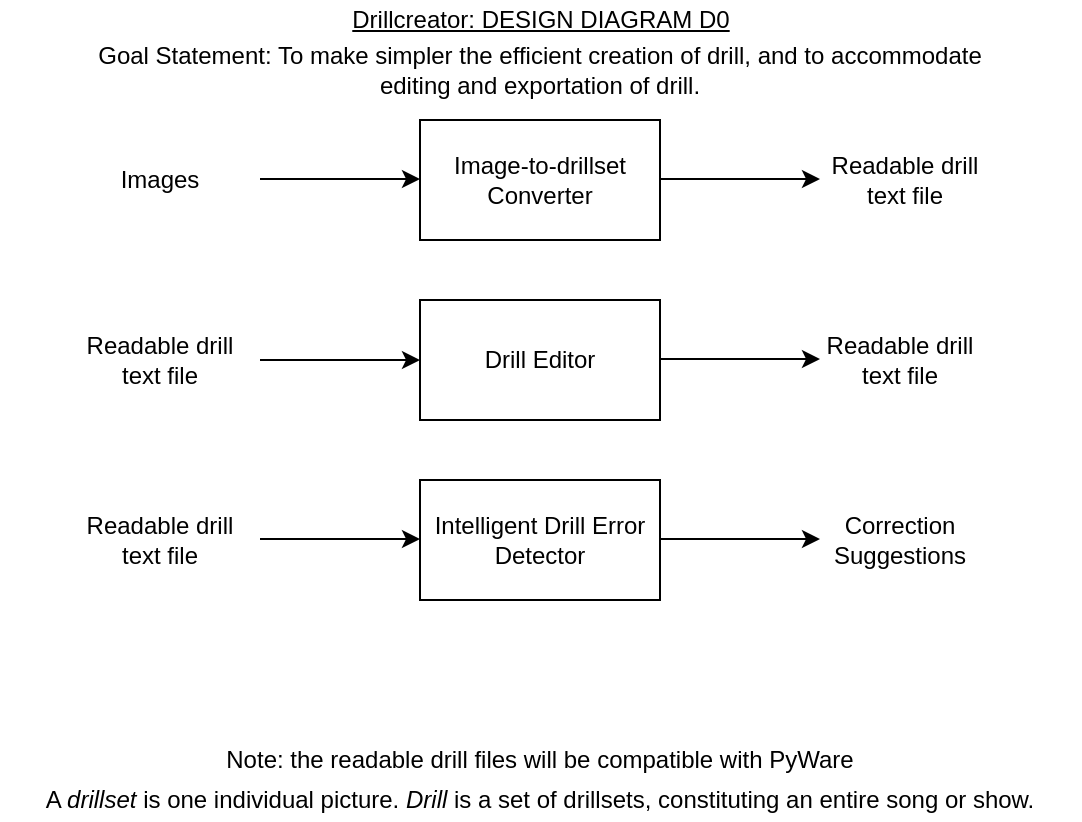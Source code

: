 <mxfile version="15.2.9" type="device" pages="3"><diagram id="ogdZoh6qhzBXP5oMuUTY" name="D0"><mxGraphModel dx="825" dy="456" grid="1" gridSize="10" guides="1" tooltips="1" connect="1" arrows="1" fold="1" page="1" pageScale="1" pageWidth="850" pageHeight="1100" math="0" shadow="0"><root><mxCell id="0"/><mxCell id="1" parent="0"/><mxCell id="We0ZCbMeh6iBg4DHWFaN-1" value="Images" style="text;html=1;strokeColor=none;fillColor=none;align=center;verticalAlign=middle;whiteSpace=wrap;rounded=0;" vertex="1" parent="1"><mxGeometry x="215" y="240" width="40" height="20" as="geometry"/></mxCell><mxCell id="We0ZCbMeh6iBg4DHWFaN-2" value="Readable drill text file" style="text;html=1;strokeColor=none;fillColor=none;align=center;verticalAlign=middle;whiteSpace=wrap;rounded=0;" vertex="1" parent="1"><mxGeometry x="195" y="330" width="80" height="20" as="geometry"/></mxCell><mxCell id="We0ZCbMeh6iBg4DHWFaN-5" value="" style="rounded=0;whiteSpace=wrap;html=1;" vertex="1" parent="1"><mxGeometry x="365" y="220" width="120" height="60" as="geometry"/></mxCell><mxCell id="We0ZCbMeh6iBg4DHWFaN-6" value="" style="rounded=0;whiteSpace=wrap;html=1;" vertex="1" parent="1"><mxGeometry x="365" y="310" width="120" height="60" as="geometry"/></mxCell><mxCell id="We0ZCbMeh6iBg4DHWFaN-7" value="" style="endArrow=classic;html=1;entryX=0;entryY=0.5;entryDx=0;entryDy=0;" edge="1" parent="1" target="We0ZCbMeh6iBg4DHWFaN-6"><mxGeometry width="50" height="50" relative="1" as="geometry"><mxPoint x="285" y="340" as="sourcePoint"/><mxPoint x="335" y="310" as="targetPoint"/></mxGeometry></mxCell><mxCell id="We0ZCbMeh6iBg4DHWFaN-8" value="" style="endArrow=classic;html=1;entryX=0;entryY=0.5;entryDx=0;entryDy=0;" edge="1" parent="1"><mxGeometry width="50" height="50" relative="1" as="geometry"><mxPoint x="485" y="339.5" as="sourcePoint"/><mxPoint x="565" y="339.5" as="targetPoint"/></mxGeometry></mxCell><mxCell id="We0ZCbMeh6iBg4DHWFaN-9" value="" style="endArrow=classic;html=1;entryX=0;entryY=0.5;entryDx=0;entryDy=0;" edge="1" parent="1"><mxGeometry width="50" height="50" relative="1" as="geometry"><mxPoint x="285" y="249.5" as="sourcePoint"/><mxPoint x="365" y="249.5" as="targetPoint"/></mxGeometry></mxCell><mxCell id="We0ZCbMeh6iBg4DHWFaN-10" value="" style="endArrow=classic;html=1;entryX=0;entryY=0.5;entryDx=0;entryDy=0;" edge="1" parent="1"><mxGeometry width="50" height="50" relative="1" as="geometry"><mxPoint x="485" y="249.5" as="sourcePoint"/><mxPoint x="565" y="249.5" as="targetPoint"/></mxGeometry></mxCell><mxCell id="We0ZCbMeh6iBg4DHWFaN-11" value="Readable drill text file" style="text;html=1;strokeColor=none;fillColor=none;align=center;verticalAlign=middle;whiteSpace=wrap;rounded=0;" vertex="1" parent="1"><mxGeometry x="565" y="240" width="85" height="20" as="geometry"/></mxCell><mxCell id="We0ZCbMeh6iBg4DHWFaN-12" value="Readable drill text file" style="text;html=1;strokeColor=none;fillColor=none;align=center;verticalAlign=middle;whiteSpace=wrap;rounded=0;" vertex="1" parent="1"><mxGeometry x="560" y="330" width="90" height="20" as="geometry"/></mxCell><mxCell id="We0ZCbMeh6iBg4DHWFaN-13" value="Drill Editor" style="text;html=1;strokeColor=none;fillColor=none;align=center;verticalAlign=middle;whiteSpace=wrap;rounded=0;" vertex="1" parent="1"><mxGeometry x="385" y="330" width="80" height="20" as="geometry"/></mxCell><mxCell id="We0ZCbMeh6iBg4DHWFaN-14" value="Image-to-drillset Converter" style="text;html=1;strokeColor=none;fillColor=none;align=center;verticalAlign=middle;whiteSpace=wrap;rounded=0;" vertex="1" parent="1"><mxGeometry x="375" y="240" width="100" height="20" as="geometry"/></mxCell><mxCell id="We0ZCbMeh6iBg4DHWFaN-15" value="&lt;div&gt;Note: the readable drill files will be compatible with PyWare&lt;/div&gt;" style="text;html=1;strokeColor=none;fillColor=none;align=center;verticalAlign=middle;whiteSpace=wrap;rounded=0;" vertex="1" parent="1"><mxGeometry x="220" y="530" width="410" height="20" as="geometry"/></mxCell><mxCell id="We0ZCbMeh6iBg4DHWFaN-16" value="Intelligent Drill Error Detector" style="rounded=0;whiteSpace=wrap;html=1;" vertex="1" parent="1"><mxGeometry x="365" y="400" width="120" height="60" as="geometry"/></mxCell><mxCell id="We0ZCbMeh6iBg4DHWFaN-17" value="" style="endArrow=classic;html=1;entryX=0;entryY=0.5;entryDx=0;entryDy=0;" edge="1" parent="1"><mxGeometry width="50" height="50" relative="1" as="geometry"><mxPoint x="285" y="429.5" as="sourcePoint"/><mxPoint x="365" y="429.5" as="targetPoint"/></mxGeometry></mxCell><mxCell id="We0ZCbMeh6iBg4DHWFaN-18" value="" style="endArrow=classic;html=1;entryX=0;entryY=0.5;entryDx=0;entryDy=0;" edge="1" parent="1"><mxGeometry width="50" height="50" relative="1" as="geometry"><mxPoint x="485" y="429.5" as="sourcePoint"/><mxPoint x="565" y="429.5" as="targetPoint"/></mxGeometry></mxCell><mxCell id="We0ZCbMeh6iBg4DHWFaN-20" value="Correction Suggestions" style="text;html=1;strokeColor=none;fillColor=none;align=center;verticalAlign=middle;whiteSpace=wrap;rounded=0;" vertex="1" parent="1"><mxGeometry x="585" y="420" width="40" height="20" as="geometry"/></mxCell><mxCell id="We0ZCbMeh6iBg4DHWFaN-21" value="Readable drill text file" style="text;html=1;strokeColor=none;fillColor=none;align=center;verticalAlign=middle;whiteSpace=wrap;rounded=0;" vertex="1" parent="1"><mxGeometry x="195" y="420" width="80" height="20" as="geometry"/></mxCell><mxCell id="We0ZCbMeh6iBg4DHWFaN-22" value="&lt;u&gt;Drillcreator: DESIGN DIAGRAM D0&lt;/u&gt;" style="text;html=1;strokeColor=none;fillColor=none;align=center;verticalAlign=middle;whiteSpace=wrap;rounded=0;" vertex="1" parent="1"><mxGeometry x="322.5" y="160" width="205" height="20" as="geometry"/></mxCell><mxCell id="qFHUynl-G4RsMc1Ghyyt-1" value="Goal Statement: To make simpler the efficient creation of drill, and to accommodate editing and exportation of drill." style="text;html=1;strokeColor=none;fillColor=none;align=center;verticalAlign=middle;whiteSpace=wrap;rounded=0;" vertex="1" parent="1"><mxGeometry x="185" y="180" width="480" height="30" as="geometry"/></mxCell><mxCell id="XWI9AnEUylHXqs8XwQ7T-1" value="A &lt;i&gt;drillset&lt;/i&gt; is one individual picture. &lt;i&gt;Drill &lt;/i&gt;is a set of drillsets, constituting an entire song or show." style="text;html=1;strokeColor=none;fillColor=none;align=center;verticalAlign=middle;whiteSpace=wrap;rounded=0;" vertex="1" parent="1"><mxGeometry x="155" y="550" width="540" height="20" as="geometry"/></mxCell></root></mxGraphModel></diagram><diagram id="NXNoeYU7xJb0fMg8sLGr" name="D1"><mxGraphModel dx="1178" dy="651" grid="1" gridSize="10" guides="1" tooltips="1" connect="1" arrows="1" fold="1" page="1" pageScale="1" pageWidth="850" pageHeight="1100" math="0" shadow="0"><root><mxCell id="z1imzvveWLicVIvFwqyc-0"/><mxCell id="z1imzvveWLicVIvFwqyc-1" parent="z1imzvveWLicVIvFwqyc-0"/><mxCell id="G-ELCsEE3680pFKAIHEX-0" value="Image" style="text;html=1;strokeColor=none;fillColor=none;align=center;verticalAlign=middle;whiteSpace=wrap;rounded=0;" vertex="1" parent="z1imzvveWLicVIvFwqyc-1"><mxGeometry x="93" y="220" width="40" height="20" as="geometry"/></mxCell><mxCell id="G-ELCsEE3680pFKAIHEX-1" value="Readable drillset" style="text;html=1;strokeColor=none;fillColor=none;align=center;verticalAlign=middle;whiteSpace=wrap;rounded=0;" vertex="1" parent="z1imzvveWLicVIvFwqyc-1"><mxGeometry x="80.5" y="360" width="80" height="20" as="geometry"/></mxCell><mxCell id="G-ELCsEE3680pFKAIHEX-2" value="" style="rounded=0;whiteSpace=wrap;html=1;" vertex="1" parent="z1imzvveWLicVIvFwqyc-1"><mxGeometry x="220.5" y="220" width="120" height="60" as="geometry"/></mxCell><mxCell id="EtjxCioVBzT3DMgrtgJr-17" style="edgeStyle=orthogonalEdgeStyle;rounded=0;orthogonalLoop=1;jettySize=auto;html=1;entryX=0;entryY=0.5;entryDx=0;entryDy=0;" edge="1" parent="z1imzvveWLicVIvFwqyc-1" source="G-ELCsEE3680pFKAIHEX-3" target="EtjxCioVBzT3DMgrtgJr-16"><mxGeometry relative="1" as="geometry"/></mxCell><mxCell id="G-ELCsEE3680pFKAIHEX-3" value="" style="rounded=0;whiteSpace=wrap;html=1;" vertex="1" parent="z1imzvveWLicVIvFwqyc-1"><mxGeometry x="251" y="340" width="120" height="60" as="geometry"/></mxCell><mxCell id="G-ELCsEE3680pFKAIHEX-4" value="" style="endArrow=classic;html=1;entryX=0;entryY=0.5;entryDx=0;entryDy=0;" edge="1" parent="z1imzvveWLicVIvFwqyc-1" target="G-ELCsEE3680pFKAIHEX-3"><mxGeometry width="50" height="50" relative="1" as="geometry"><mxPoint x="170.5" y="370" as="sourcePoint"/><mxPoint x="220.5" y="340" as="targetPoint"/></mxGeometry></mxCell><mxCell id="G-ELCsEE3680pFKAIHEX-5" value="" style="endArrow=classic;html=1;exitX=1;exitY=0.5;exitDx=0;exitDy=0;" edge="1" parent="z1imzvveWLicVIvFwqyc-1" source="EtjxCioVBzT3DMgrtgJr-16" target="G-ELCsEE3680pFKAIHEX-9"><mxGeometry width="50" height="50" relative="1" as="geometry"><mxPoint x="590.5" y="369.76" as="sourcePoint"/><mxPoint x="670.5" y="369.76" as="targetPoint"/></mxGeometry></mxCell><mxCell id="G-ELCsEE3680pFKAIHEX-6" value="" style="endArrow=classic;html=1;entryX=0;entryY=0.5;entryDx=0;entryDy=0;" edge="1" parent="z1imzvveWLicVIvFwqyc-1"><mxGeometry width="50" height="50" relative="1" as="geometry"><mxPoint x="140.5" y="269.76" as="sourcePoint"/><mxPoint x="220.5" y="269.76" as="targetPoint"/></mxGeometry></mxCell><mxCell id="G-ELCsEE3680pFKAIHEX-7" value="" style="endArrow=classic;html=1;" edge="1" parent="z1imzvveWLicVIvFwqyc-1"><mxGeometry width="50" height="50" relative="1" as="geometry"><mxPoint x="340.5" y="249.76" as="sourcePoint"/><mxPoint x="390.5" y="250" as="targetPoint"/></mxGeometry></mxCell><mxCell id="G-ELCsEE3680pFKAIHEX-8" value="Readable drillset" style="text;html=1;strokeColor=none;fillColor=none;align=center;verticalAlign=middle;whiteSpace=wrap;rounded=0;" vertex="1" parent="z1imzvveWLicVIvFwqyc-1"><mxGeometry x="690.5" y="240" width="80" height="20" as="geometry"/></mxCell><mxCell id="G-ELCsEE3680pFKAIHEX-9" value="Readable drillset" style="text;html=1;strokeColor=none;fillColor=none;align=center;verticalAlign=middle;whiteSpace=wrap;rounded=0;" vertex="1" parent="z1imzvveWLicVIvFwqyc-1"><mxGeometry x="680" y="360" width="80.5" height="20" as="geometry"/></mxCell><mxCell id="G-ELCsEE3680pFKAIHEX-10" value="Drillset Editor" style="text;html=1;strokeColor=none;fillColor=none;align=center;verticalAlign=middle;whiteSpace=wrap;rounded=0;" vertex="1" parent="z1imzvveWLicVIvFwqyc-1"><mxGeometry x="270.5" y="360" width="80" height="20" as="geometry"/></mxCell><mxCell id="G-ELCsEE3680pFKAIHEX-11" value="Image-to-drillset Converter" style="text;html=1;strokeColor=none;fillColor=none;align=center;verticalAlign=middle;whiteSpace=wrap;rounded=0;" vertex="1" parent="z1imzvveWLicVIvFwqyc-1"><mxGeometry x="230.5" y="240" width="100" height="20" as="geometry"/></mxCell><mxCell id="G-ELCsEE3680pFKAIHEX-12" value="&lt;div&gt;Note: the readable drillset files will be compatible with PyWare&lt;/div&gt;" style="text;html=1;strokeColor=none;fillColor=none;align=center;verticalAlign=middle;whiteSpace=wrap;rounded=0;" vertex="1" parent="z1imzvveWLicVIvFwqyc-1"><mxGeometry x="226" y="745" width="410" height="20" as="geometry"/></mxCell><mxCell id="G-ELCsEE3680pFKAIHEX-13" value="Intelligent Drill Error Detector" style="rounded=0;whiteSpace=wrap;html=1;" vertex="1" parent="z1imzvveWLicVIvFwqyc-1"><mxGeometry x="156" y="635" width="120" height="60" as="geometry"/></mxCell><mxCell id="G-ELCsEE3680pFKAIHEX-14" value="" style="endArrow=classic;html=1;" edge="1" parent="z1imzvveWLicVIvFwqyc-1"><mxGeometry width="50" height="50" relative="1" as="geometry"><mxPoint x="114" y="664.5" as="sourcePoint"/><mxPoint x="156" y="665" as="targetPoint"/></mxGeometry></mxCell><mxCell id="G-ELCsEE3680pFKAIHEX-15" value="" style="endArrow=classic;html=1;" edge="1" parent="z1imzvveWLicVIvFwqyc-1"><mxGeometry width="50" height="50" relative="1" as="geometry"><mxPoint x="276" y="664.76" as="sourcePoint"/><mxPoint x="316" y="665" as="targetPoint"/></mxGeometry></mxCell><mxCell id="G-ELCsEE3680pFKAIHEX-16" value="Correction Suggestions" style="text;html=1;strokeColor=none;fillColor=none;align=center;verticalAlign=middle;whiteSpace=wrap;rounded=0;" vertex="1" parent="z1imzvveWLicVIvFwqyc-1"><mxGeometry x="328.5" y="655" width="40" height="20" as="geometry"/></mxCell><mxCell id="G-ELCsEE3680pFKAIHEX-17" value="Readable drillset text file" style="text;html=1;strokeColor=none;fillColor=none;align=center;verticalAlign=middle;whiteSpace=wrap;rounded=0;" vertex="1" parent="z1imzvveWLicVIvFwqyc-1"><mxGeometry x="24" y="655" width="80" height="20" as="geometry"/></mxCell><mxCell id="G-ELCsEE3680pFKAIHEX-18" value="&lt;u&gt;Drillcreator: DESIGN DIAGRAM D1&lt;/u&gt;" style="text;html=1;strokeColor=none;fillColor=none;align=center;verticalAlign=middle;whiteSpace=wrap;rounded=0;" vertex="1" parent="z1imzvveWLicVIvFwqyc-1"><mxGeometry x="322.5" y="160" width="205" height="20" as="geometry"/></mxCell><mxCell id="G-ELCsEE3680pFKAIHEX-19" value="Goal Statement: To make simpler the efficient creation of drill, and to accommodate editing and exportation of drill." style="text;html=1;strokeColor=none;fillColor=none;align=center;verticalAlign=middle;whiteSpace=wrap;rounded=0;" vertex="1" parent="z1imzvveWLicVIvFwqyc-1"><mxGeometry x="185" y="180" width="480" height="30" as="geometry"/></mxCell><mxCell id="G-ELCsEE3680pFKAIHEX-20" value="Number of marchers (total, per instrument)" style="text;html=1;strokeColor=none;fillColor=none;align=center;verticalAlign=middle;whiteSpace=wrap;rounded=0;" vertex="1" parent="z1imzvveWLicVIvFwqyc-1"><mxGeometry y="260" width="133" height="20" as="geometry"/></mxCell><mxCell id="G-ELCsEE3680pFKAIHEX-22" value="" style="endArrow=classic;html=1;entryX=0;entryY=0.5;entryDx=0;entryDy=0;" edge="1" parent="z1imzvveWLicVIvFwqyc-1"><mxGeometry width="50" height="50" relative="1" as="geometry"><mxPoint x="140.5" y="229.76" as="sourcePoint"/><mxPoint x="220.5" y="229.76" as="targetPoint"/></mxGeometry></mxCell><mxCell id="EtjxCioVBzT3DMgrtgJr-0" value="Set of &quot;dots&quot; (points)" style="text;html=1;strokeColor=none;fillColor=none;align=center;verticalAlign=middle;whiteSpace=wrap;rounded=0;" vertex="1" parent="z1imzvveWLicVIvFwqyc-1"><mxGeometry x="390.5" y="240" width="60" height="20" as="geometry"/></mxCell><mxCell id="EtjxCioVBzT3DMgrtgJr-1" value="" style="rounded=0;whiteSpace=wrap;html=1;" vertex="1" parent="z1imzvveWLicVIvFwqyc-1"><mxGeometry x="510.5" y="220" width="120" height="60" as="geometry"/></mxCell><mxCell id="EtjxCioVBzT3DMgrtgJr-2" value="" style="endArrow=classic;html=1;entryX=0;entryY=0.5;entryDx=0;entryDy=0;" edge="1" parent="z1imzvveWLicVIvFwqyc-1"><mxGeometry width="50" height="50" relative="1" as="geometry"><mxPoint x="450.5" y="250" as="sourcePoint"/><mxPoint x="510.5" y="249.76" as="targetPoint"/></mxGeometry></mxCell><mxCell id="EtjxCioVBzT3DMgrtgJr-4" value="" style="endArrow=classic;html=1;entryX=0;entryY=0.5;entryDx=0;entryDy=0;" edge="1" parent="z1imzvveWLicVIvFwqyc-1"><mxGeometry width="50" height="50" relative="1" as="geometry"><mxPoint x="630.5" y="250" as="sourcePoint"/><mxPoint x="690.5" y="249.76" as="targetPoint"/></mxGeometry></mxCell><mxCell id="EtjxCioVBzT3DMgrtgJr-6" value="Individual dot assignment" style="text;html=1;strokeColor=none;fillColor=none;align=center;verticalAlign=middle;whiteSpace=wrap;rounded=0;" vertex="1" parent="z1imzvveWLicVIvFwqyc-1"><mxGeometry x="530" y="240" width="81" height="20" as="geometry"/></mxCell><mxCell id="ZD9G1pxw17UhT2FbMXsC-6" style="edgeStyle=orthogonalEdgeStyle;rounded=0;orthogonalLoop=1;jettySize=auto;html=1;entryX=0;entryY=0.5;entryDx=0;entryDy=0;exitX=0.5;exitY=0;exitDx=0;exitDy=0;" edge="1" parent="z1imzvveWLicVIvFwqyc-1" source="EtjxCioVBzT3DMgrtgJr-7"><mxGeometry relative="1" as="geometry"><mxPoint x="726" y="590" as="targetPoint"/><Array as="points"><mxPoint x="486" y="590"/></Array></mxGeometry></mxCell><mxCell id="EtjxCioVBzT3DMgrtgJr-7" value="Ask User if they wish to&amp;nbsp; correct" style="rhombus;whiteSpace=wrap;html=1;" vertex="1" parent="z1imzvveWLicVIvFwqyc-1"><mxGeometry x="431" y="610" width="110" height="110" as="geometry"/></mxCell><mxCell id="EtjxCioVBzT3DMgrtgJr-8" value="" style="endArrow=classic;html=1;" edge="1" parent="z1imzvveWLicVIvFwqyc-1"><mxGeometry width="50" height="50" relative="1" as="geometry"><mxPoint x="386.5" y="664.76" as="sourcePoint"/><mxPoint x="430" y="665" as="targetPoint"/></mxGeometry></mxCell><mxCell id="EtjxCioVBzT3DMgrtgJr-13" style="edgeStyle=orthogonalEdgeStyle;rounded=0;orthogonalLoop=1;jettySize=auto;html=1;" edge="1" parent="z1imzvveWLicVIvFwqyc-1" source="EtjxCioVBzT3DMgrtgJr-9"><mxGeometry relative="1" as="geometry"><mxPoint x="746" y="665" as="targetPoint"/></mxGeometry></mxCell><mxCell id="EtjxCioVBzT3DMgrtgJr-9" value="Apply Accepted corrections" style="rounded=0;whiteSpace=wrap;html=1;" vertex="1" parent="z1imzvveWLicVIvFwqyc-1"><mxGeometry x="586" y="635" width="120" height="60" as="geometry"/></mxCell><mxCell id="EtjxCioVBzT3DMgrtgJr-12" value="" style="endArrow=classic;html=1;entryX=0;entryY=0.5;entryDx=0;entryDy=0;" edge="1" parent="z1imzvveWLicVIvFwqyc-1" target="EtjxCioVBzT3DMgrtgJr-9"><mxGeometry width="50" height="50" relative="1" as="geometry"><mxPoint x="541" y="664.76" as="sourcePoint"/><mxPoint x="581" y="665" as="targetPoint"/></mxGeometry></mxCell><mxCell id="EtjxCioVBzT3DMgrtgJr-14" value="Corrected drillset text file" style="text;html=1;strokeColor=none;fillColor=none;align=center;verticalAlign=middle;whiteSpace=wrap;rounded=0;" vertex="1" parent="z1imzvveWLicVIvFwqyc-1"><mxGeometry x="746" y="655" width="80" height="20" as="geometry"/></mxCell><mxCell id="EtjxCioVBzT3DMgrtgJr-18" style="edgeStyle=orthogonalEdgeStyle;rounded=0;orthogonalLoop=1;jettySize=auto;html=1;entryX=0.5;entryY=0;entryDx=0;entryDy=0;" edge="1" parent="z1imzvveWLicVIvFwqyc-1" source="EtjxCioVBzT3DMgrtgJr-16" target="G-ELCsEE3680pFKAIHEX-3"><mxGeometry relative="1" as="geometry"><mxPoint x="440.5" y="320" as="targetPoint"/><Array as="points"><mxPoint x="516.5" y="300"/><mxPoint x="311.5" y="300"/><mxPoint x="311.5" y="320"/><mxPoint x="311.5" y="320"/></Array></mxGeometry></mxCell><mxCell id="EtjxCioVBzT3DMgrtgJr-16" value="User Inputs in the form of moving/expanding/contracting forms, etc." style="shape=parallelogram;perimeter=parallelogramPerimeter;whiteSpace=wrap;html=1;fixedSize=1;" vertex="1" parent="z1imzvveWLicVIvFwqyc-1"><mxGeometry x="429.5" y="340" width="200.5" height="60" as="geometry"/></mxCell><mxCell id="updaX0ldwh5WoMPUv9KY-0" value="A &lt;i&gt;drillset&lt;/i&gt; is one individual picture. &lt;i&gt;Drill &lt;/i&gt;is a set of drillsets, constituting an entire song or show." style="text;html=1;strokeColor=none;fillColor=none;align=center;verticalAlign=middle;whiteSpace=wrap;rounded=0;" vertex="1" parent="z1imzvveWLicVIvFwqyc-1"><mxGeometry x="155" y="765" width="540" height="20" as="geometry"/></mxCell><mxCell id="4JKMXRIzHkzQ033YJSQ8-0" value="Readable drill text file" style="text;html=1;strokeColor=none;fillColor=none;align=center;verticalAlign=middle;whiteSpace=wrap;rounded=0;" vertex="1" parent="z1imzvveWLicVIvFwqyc-1"><mxGeometry x="91" y="500" width="69.5" height="20" as="geometry"/></mxCell><mxCell id="4JKMXRIzHkzQ033YJSQ8-1" style="edgeStyle=orthogonalEdgeStyle;rounded=0;orthogonalLoop=1;jettySize=auto;html=1;entryX=0;entryY=0.5;entryDx=0;entryDy=0;" edge="1" parent="z1imzvveWLicVIvFwqyc-1" source="4JKMXRIzHkzQ033YJSQ8-2" target="4JKMXRIzHkzQ033YJSQ8-7"><mxGeometry relative="1" as="geometry"/></mxCell><mxCell id="4JKMXRIzHkzQ033YJSQ8-2" value="" style="rounded=0;whiteSpace=wrap;html=1;" vertex="1" parent="z1imzvveWLicVIvFwqyc-1"><mxGeometry x="251" y="480" width="120" height="60" as="geometry"/></mxCell><mxCell id="4JKMXRIzHkzQ033YJSQ8-3" value="" style="endArrow=classic;html=1;entryX=0;entryY=0.5;entryDx=0;entryDy=0;" edge="1" parent="z1imzvveWLicVIvFwqyc-1" target="4JKMXRIzHkzQ033YJSQ8-2"><mxGeometry width="50" height="50" relative="1" as="geometry"><mxPoint x="170.5" y="510" as="sourcePoint"/><mxPoint x="220.5" y="480" as="targetPoint"/></mxGeometry></mxCell><mxCell id="4JKMXRIzHkzQ033YJSQ8-4" value="" style="endArrow=classic;html=1;entryX=0;entryY=0.5;entryDx=0;entryDy=0;exitX=1;exitY=0.5;exitDx=0;exitDy=0;" edge="1" parent="z1imzvveWLicVIvFwqyc-1" source="4JKMXRIzHkzQ033YJSQ8-7" target="4JKMXRIzHkzQ033YJSQ8-8"><mxGeometry width="50" height="50" relative="1" as="geometry"><mxPoint x="590.5" y="509.76" as="sourcePoint"/><mxPoint x="670.5" y="509.76" as="targetPoint"/></mxGeometry></mxCell><mxCell id="4JKMXRIzHkzQ033YJSQ8-5" value="Drill Editor" style="text;html=1;strokeColor=none;fillColor=none;align=center;verticalAlign=middle;whiteSpace=wrap;rounded=0;" vertex="1" parent="z1imzvveWLicVIvFwqyc-1"><mxGeometry x="270.5" y="500" width="80" height="20" as="geometry"/></mxCell><mxCell id="4JKMXRIzHkzQ033YJSQ8-6" style="edgeStyle=orthogonalEdgeStyle;rounded=0;orthogonalLoop=1;jettySize=auto;html=1;entryX=0.5;entryY=0;entryDx=0;entryDy=0;exitX=0.5;exitY=0;exitDx=0;exitDy=0;" edge="1" parent="z1imzvveWLicVIvFwqyc-1" source="4JKMXRIzHkzQ033YJSQ8-7" target="4JKMXRIzHkzQ033YJSQ8-2"><mxGeometry relative="1" as="geometry"><mxPoint x="440.5" y="460" as="targetPoint"/><Array as="points"><mxPoint x="560" y="440"/><mxPoint x="312" y="440"/><mxPoint x="312" y="460"/><mxPoint x="311" y="460"/></Array></mxGeometry></mxCell><mxCell id="4JKMXRIzHkzQ033YJSQ8-7" value="Ask for user inputs in the form of routing, setting half/single/double time steps or flank/float/FTL" style="shape=parallelogram;perimeter=parallelogramPerimeter;whiteSpace=wrap;html=1;fixedSize=1;" vertex="1" parent="z1imzvveWLicVIvFwqyc-1"><mxGeometry x="429.5" y="480" width="260.5" height="60" as="geometry"/></mxCell><mxCell id="4JKMXRIzHkzQ033YJSQ8-8" value="Readable drill text file" style="text;html=1;strokeColor=none;fillColor=none;align=center;verticalAlign=middle;whiteSpace=wrap;rounded=0;" vertex="1" parent="z1imzvveWLicVIvFwqyc-1"><mxGeometry x="741" y="500" width="70" height="20" as="geometry"/></mxCell><mxCell id="ZD9G1pxw17UhT2FbMXsC-0" value="GUI" style="text;html=1;strokeColor=none;fillColor=none;align=center;verticalAlign=middle;whiteSpace=wrap;rounded=0;" vertex="1" parent="z1imzvveWLicVIvFwqyc-1"><mxGeometry x="385" y="490" width="40" height="20" as="geometry"/></mxCell><mxCell id="ZD9G1pxw17UhT2FbMXsC-3" value="GUI" style="text;html=1;strokeColor=none;fillColor=none;align=center;verticalAlign=middle;whiteSpace=wrap;rounded=0;" vertex="1" parent="z1imzvveWLicVIvFwqyc-1"><mxGeometry x="385" y="350" width="40" height="20" as="geometry"/></mxCell><mxCell id="ZD9G1pxw17UhT2FbMXsC-4" value="True" style="text;html=1;strokeColor=none;fillColor=none;align=center;verticalAlign=middle;whiteSpace=wrap;rounded=0;" vertex="1" parent="z1imzvveWLicVIvFwqyc-1"><mxGeometry x="539.75" y="640" width="40" height="20" as="geometry"/></mxCell><mxCell id="ZD9G1pxw17UhT2FbMXsC-5" value="Same text file as the original input" style="text;html=1;strokeColor=none;fillColor=none;align=center;verticalAlign=middle;whiteSpace=wrap;rounded=0;" vertex="1" parent="z1imzvveWLicVIvFwqyc-1"><mxGeometry x="726" y="580" width="100" height="20" as="geometry"/></mxCell><mxCell id="ZD9G1pxw17UhT2FbMXsC-8" value="False" style="text;html=1;strokeColor=none;fillColor=none;align=center;verticalAlign=middle;whiteSpace=wrap;rounded=0;" vertex="1" parent="z1imzvveWLicVIvFwqyc-1"><mxGeometry x="490" y="570" width="40" height="20" as="geometry"/></mxCell><mxCell id="ZD9G1pxw17UhT2FbMXsC-9" value="Save" style="text;html=1;strokeColor=none;fillColor=none;align=center;verticalAlign=middle;whiteSpace=wrap;rounded=0;" vertex="1" parent="z1imzvveWLicVIvFwqyc-1"><mxGeometry x="690" y="490" width="40" height="20" as="geometry"/></mxCell><mxCell id="ZD9G1pxw17UhT2FbMXsC-10" value="Save" style="text;html=1;strokeColor=none;fillColor=none;align=center;verticalAlign=middle;whiteSpace=wrap;rounded=0;" vertex="1" parent="z1imzvveWLicVIvFwqyc-1"><mxGeometry x="631" y="350" width="40" height="20" as="geometry"/></mxCell><mxCell id="ZD9G1pxw17UhT2FbMXsC-11" value="Save" style="text;html=1;strokeColor=none;fillColor=none;align=center;verticalAlign=middle;whiteSpace=wrap;rounded=0;" vertex="1" parent="z1imzvveWLicVIvFwqyc-1"><mxGeometry x="640" y="230" width="40" height="20" as="geometry"/></mxCell></root></mxGraphModel></diagram><diagram id="2dL68pxpZbvTfr0u87rH" name="D2"><mxGraphModel dx="1473" dy="814" grid="1" gridSize="10" guides="1" tooltips="1" connect="1" arrows="1" fold="1" page="1" pageScale="1" pageWidth="850" pageHeight="1100" math="0" shadow="0"><root><mxCell id="DJx_A2AMhR6z_sTytpQJ-0"/><mxCell id="DJx_A2AMhR6z_sTytpQJ-1" parent="DJx_A2AMhR6z_sTytpQJ-0"/><mxCell id="ci5bIJ0mbEsgkQw4XBi3-0" value="Image (.png, .jpeg, etc.)" style="text;html=1;strokeColor=none;fillColor=none;align=center;verticalAlign=middle;whiteSpace=wrap;rounded=0;" vertex="1" parent="DJx_A2AMhR6z_sTytpQJ-1"><mxGeometry x="30" y="70" width="133" height="20" as="geometry"/></mxCell><mxCell id="ci5bIJ0mbEsgkQw4XBi3-1" value="Readable drillset" style="text;html=1;strokeColor=none;fillColor=none;align=center;verticalAlign=middle;whiteSpace=wrap;rounded=0;" vertex="1" parent="DJx_A2AMhR6z_sTytpQJ-1"><mxGeometry x="65" y="279.97" width="80" height="20" as="geometry"/></mxCell><mxCell id="ci5bIJ0mbEsgkQw4XBi3-2" value="" style="rounded=0;whiteSpace=wrap;html=1;" vertex="1" parent="DJx_A2AMhR6z_sTytpQJ-1"><mxGeometry x="200" y="70" width="120" height="60" as="geometry"/></mxCell><mxCell id="ci5bIJ0mbEsgkQw4XBi3-3" style="edgeStyle=orthogonalEdgeStyle;rounded=0;orthogonalLoop=1;jettySize=auto;html=1;entryX=0;entryY=0.5;entryDx=0;entryDy=0;" edge="1" parent="DJx_A2AMhR6z_sTytpQJ-1" source="ci5bIJ0mbEsgkQw4XBi3-4"><mxGeometry relative="1" as="geometry"><mxPoint x="424" y="289.97" as="targetPoint"/></mxGeometry></mxCell><mxCell id="L7DsHAwiplf7vHEDgsR5-11" style="edgeStyle=orthogonalEdgeStyle;rounded=0;orthogonalLoop=1;jettySize=auto;html=1;entryX=0;entryY=0.5;entryDx=0;entryDy=0;" edge="1" parent="DJx_A2AMhR6z_sTytpQJ-1" source="ci5bIJ0mbEsgkQw4XBi3-4" target="ci5bIJ0mbEsgkQw4XBi3-10"><mxGeometry relative="1" as="geometry"><mxPoint x="784.5" y="359.97" as="targetPoint"/><Array as="points"><mxPoint x="295" y="380"/></Array></mxGeometry></mxCell><mxCell id="ci5bIJ0mbEsgkQw4XBi3-4" value="" style="rounded=0;whiteSpace=wrap;html=1;" vertex="1" parent="DJx_A2AMhR6z_sTytpQJ-1"><mxGeometry x="235.5" y="259.97" width="120" height="60" as="geometry"/></mxCell><mxCell id="ci5bIJ0mbEsgkQw4XBi3-5" value="" style="endArrow=classic;html=1;entryX=0;entryY=0.5;entryDx=0;entryDy=0;" edge="1" parent="DJx_A2AMhR6z_sTytpQJ-1" target="ci5bIJ0mbEsgkQw4XBi3-4"><mxGeometry width="50" height="50" relative="1" as="geometry"><mxPoint x="155" y="289.97" as="sourcePoint"/><mxPoint x="205" y="259.97" as="targetPoint"/></mxGeometry></mxCell><mxCell id="ci5bIJ0mbEsgkQw4XBi3-7" value="" style="endArrow=classic;html=1;exitX=1;exitY=0.5;exitDx=0;exitDy=0;entryX=0.01;entryY=0.847;entryDx=0;entryDy=0;entryPerimeter=0;" edge="1" parent="DJx_A2AMhR6z_sTytpQJ-1" target="nTPZ5_CPfE2JasDq7zLA-1"><mxGeometry width="50" height="50" relative="1" as="geometry"><mxPoint x="143" y="150" as="sourcePoint"/><mxPoint x="350" y="150" as="targetPoint"/></mxGeometry></mxCell><mxCell id="ci5bIJ0mbEsgkQw4XBi3-8" value="" style="endArrow=classic;html=1;" edge="1" parent="DJx_A2AMhR6z_sTytpQJ-1"><mxGeometry width="50" height="50" relative="1" as="geometry"><mxPoint x="320" y="99.76" as="sourcePoint"/><mxPoint x="388" y="100" as="targetPoint"/></mxGeometry></mxCell><mxCell id="ci5bIJ0mbEsgkQw4XBi3-9" value="Readable drillset" style="text;html=1;strokeColor=none;fillColor=none;align=center;verticalAlign=middle;whiteSpace=wrap;rounded=0;" vertex="1" parent="DJx_A2AMhR6z_sTytpQJ-1"><mxGeometry x="760" y="90" width="60" height="20" as="geometry"/></mxCell><mxCell id="ci5bIJ0mbEsgkQw4XBi3-10" value="Readable drillset" style="text;html=1;strokeColor=none;fillColor=none;align=center;verticalAlign=middle;whiteSpace=wrap;rounded=0;" vertex="1" parent="DJx_A2AMhR6z_sTytpQJ-1"><mxGeometry x="749.75" y="369.97" width="60.25" height="20" as="geometry"/></mxCell><mxCell id="ci5bIJ0mbEsgkQw4XBi3-11" value="Drillset Editor" style="text;html=1;strokeColor=none;fillColor=none;align=center;verticalAlign=middle;whiteSpace=wrap;rounded=0;" vertex="1" parent="DJx_A2AMhR6z_sTytpQJ-1"><mxGeometry x="255" y="279.97" width="80" height="20" as="geometry"/></mxCell><mxCell id="ci5bIJ0mbEsgkQw4XBi3-12" value="Line Detection" style="text;html=1;strokeColor=none;fillColor=none;align=center;verticalAlign=middle;whiteSpace=wrap;rounded=0;" vertex="1" parent="DJx_A2AMhR6z_sTytpQJ-1"><mxGeometry x="210" y="90" width="100" height="20" as="geometry"/></mxCell><mxCell id="ci5bIJ0mbEsgkQw4XBi3-13" value="&lt;div&gt;Note: the readable drillset files will be compatible with PyWare&lt;/div&gt;" style="text;html=1;strokeColor=none;fillColor=none;align=center;verticalAlign=middle;whiteSpace=wrap;rounded=0;" vertex="1" parent="DJx_A2AMhR6z_sTytpQJ-1"><mxGeometry x="237.5" y="835" width="410" height="20" as="geometry"/></mxCell><mxCell id="MQMFtowBRJgKB1PvyCtS-5" style="edgeStyle=orthogonalEdgeStyle;rounded=0;orthogonalLoop=1;jettySize=auto;html=1;entryX=0;entryY=0.5;entryDx=0;entryDy=0;" edge="1" parent="DJx_A2AMhR6z_sTytpQJ-1" source="ci5bIJ0mbEsgkQw4XBi3-14" target="MQMFtowBRJgKB1PvyCtS-3"><mxGeometry relative="1" as="geometry"><Array as="points"><mxPoint x="161.5" y="695"/></Array></mxGeometry></mxCell><mxCell id="ci5bIJ0mbEsgkQw4XBi3-14" value="Simulate Show" style="rounded=0;whiteSpace=wrap;html=1;" vertex="1" parent="DJx_A2AMhR6z_sTytpQJ-1"><mxGeometry x="121.5" y="725" width="90" height="60" as="geometry"/></mxCell><mxCell id="ci5bIJ0mbEsgkQw4XBi3-15" value="" style="endArrow=classic;html=1;" edge="1" parent="DJx_A2AMhR6z_sTytpQJ-1"><mxGeometry width="50" height="50" relative="1" as="geometry"><mxPoint x="92" y="754.75" as="sourcePoint"/><mxPoint x="121.5" y="755" as="targetPoint"/></mxGeometry></mxCell><mxCell id="ci5bIJ0mbEsgkQw4XBi3-17" value="Correction Suggestions" style="text;html=1;strokeColor=none;fillColor=none;align=center;verticalAlign=middle;whiteSpace=wrap;rounded=0;" vertex="1" parent="DJx_A2AMhR6z_sTytpQJ-1"><mxGeometry x="331.5" y="745" width="70" height="20" as="geometry"/></mxCell><mxCell id="ci5bIJ0mbEsgkQw4XBi3-18" value="Readable drillset text file" style="text;html=1;strokeColor=none;fillColor=none;align=center;verticalAlign=middle;whiteSpace=wrap;rounded=0;" vertex="1" parent="DJx_A2AMhR6z_sTytpQJ-1"><mxGeometry x="12" y="745" width="80" height="20" as="geometry"/></mxCell><mxCell id="ci5bIJ0mbEsgkQw4XBi3-19" value="&lt;u&gt;Drillcreator: DESIGN DIAGRAM D2&lt;/u&gt;" style="text;html=1;strokeColor=none;fillColor=none;align=center;verticalAlign=middle;whiteSpace=wrap;rounded=0;" vertex="1" parent="DJx_A2AMhR6z_sTytpQJ-1"><mxGeometry x="352.5" y="10" width="205" height="20" as="geometry"/></mxCell><mxCell id="ci5bIJ0mbEsgkQw4XBi3-20" value="Goal Statement: To make simpler the efficient creation of drill, and to accommodate editing and exportation of drill." style="text;html=1;strokeColor=none;fillColor=none;align=center;verticalAlign=middle;whiteSpace=wrap;rounded=0;" vertex="1" parent="DJx_A2AMhR6z_sTytpQJ-1"><mxGeometry x="215" y="30" width="480" height="30" as="geometry"/></mxCell><mxCell id="ci5bIJ0mbEsgkQw4XBi3-21" value="Number of marchers (total, per instrument)" style="text;html=1;strokeColor=none;fillColor=none;align=center;verticalAlign=middle;whiteSpace=wrap;rounded=0;" vertex="1" parent="DJx_A2AMhR6z_sTytpQJ-1"><mxGeometry x="10" y="140" width="133" height="20" as="geometry"/></mxCell><mxCell id="ci5bIJ0mbEsgkQw4XBi3-22" value="" style="endArrow=classic;html=1;exitX=1;exitY=0.5;exitDx=0;exitDy=0;" edge="1" parent="DJx_A2AMhR6z_sTytpQJ-1" source="ci5bIJ0mbEsgkQw4XBi3-0"><mxGeometry width="50" height="50" relative="1" as="geometry"><mxPoint x="170.5" y="79.76" as="sourcePoint"/><mxPoint x="200" y="80" as="targetPoint"/></mxGeometry></mxCell><mxCell id="ci5bIJ0mbEsgkQw4XBi3-23" value="Set of points" style="text;html=1;strokeColor=none;fillColor=none;align=center;verticalAlign=middle;whiteSpace=wrap;rounded=0;" vertex="1" parent="DJx_A2AMhR6z_sTytpQJ-1"><mxGeometry x="539.75" y="100" width="40" height="20" as="geometry"/></mxCell><mxCell id="ci5bIJ0mbEsgkQw4XBi3-24" value="" style="rounded=0;whiteSpace=wrap;html=1;" vertex="1" parent="DJx_A2AMhR6z_sTytpQJ-1"><mxGeometry x="601" y="70" width="120" height="60" as="geometry"/></mxCell><mxCell id="ci5bIJ0mbEsgkQw4XBi3-25" value="" style="endArrow=classic;html=1;entryX=0;entryY=0.5;entryDx=0;entryDy=0;exitX=1;exitY=0.5;exitDx=0;exitDy=0;" edge="1" parent="DJx_A2AMhR6z_sTytpQJ-1" source="ci5bIJ0mbEsgkQw4XBi3-23"><mxGeometry width="50" height="50" relative="1" as="geometry"><mxPoint x="570" y="100" as="sourcePoint"/><mxPoint x="601" y="99.76" as="targetPoint"/></mxGeometry></mxCell><mxCell id="ci5bIJ0mbEsgkQw4XBi3-26" value="" style="endArrow=classic;html=1;" edge="1" parent="DJx_A2AMhR6z_sTytpQJ-1"><mxGeometry width="50" height="50" relative="1" as="geometry"><mxPoint x="721" y="100" as="sourcePoint"/><mxPoint x="760" y="101" as="targetPoint"/></mxGeometry></mxCell><mxCell id="ci5bIJ0mbEsgkQw4XBi3-27" value="Individual dot assignment" style="text;html=1;strokeColor=none;fillColor=none;align=center;verticalAlign=middle;whiteSpace=wrap;rounded=0;" vertex="1" parent="DJx_A2AMhR6z_sTytpQJ-1"><mxGeometry x="620.5" y="90" width="81" height="20" as="geometry"/></mxCell><mxCell id="MQMFtowBRJgKB1PvyCtS-7" style="edgeStyle=orthogonalEdgeStyle;rounded=0;orthogonalLoop=1;jettySize=auto;html=1;entryX=0.5;entryY=0;entryDx=0;entryDy=0;" edge="1" parent="DJx_A2AMhR6z_sTytpQJ-1" source="ci5bIJ0mbEsgkQw4XBi3-29" target="MQMFtowBRJgKB1PvyCtS-0"><mxGeometry relative="1" as="geometry"><Array as="points"><mxPoint x="497.5" y="680"/><mxPoint x="787.5" y="680"/></Array></mxGeometry></mxCell><mxCell id="ci5bIJ0mbEsgkQw4XBi3-29" value="Ask User if they wish to&amp;nbsp; correct" style="rhombus;whiteSpace=wrap;html=1;" vertex="1" parent="DJx_A2AMhR6z_sTytpQJ-1"><mxGeometry x="442.5" y="700" width="110" height="110" as="geometry"/></mxCell><mxCell id="ci5bIJ0mbEsgkQw4XBi3-30" value="" style="endArrow=classic;html=1;" edge="1" parent="DJx_A2AMhR6z_sTytpQJ-1"><mxGeometry width="50" height="50" relative="1" as="geometry"><mxPoint x="398" y="754.76" as="sourcePoint"/><mxPoint x="441.5" y="755" as="targetPoint"/></mxGeometry></mxCell><mxCell id="MQMFtowBRJgKB1PvyCtS-1" style="edgeStyle=orthogonalEdgeStyle;rounded=0;orthogonalLoop=1;jettySize=auto;html=1;entryX=0;entryY=0.5;entryDx=0;entryDy=0;" edge="1" parent="DJx_A2AMhR6z_sTytpQJ-1" source="ci5bIJ0mbEsgkQw4XBi3-32" target="MQMFtowBRJgKB1PvyCtS-0"><mxGeometry relative="1" as="geometry"/></mxCell><mxCell id="ci5bIJ0mbEsgkQw4XBi3-32" value="Apply Accepted corrections" style="rounded=0;whiteSpace=wrap;html=1;" vertex="1" parent="DJx_A2AMhR6z_sTytpQJ-1"><mxGeometry x="597.5" y="725" width="104" height="60" as="geometry"/></mxCell><mxCell id="ci5bIJ0mbEsgkQw4XBi3-33" value="" style="endArrow=classic;html=1;entryX=0;entryY=0.5;entryDx=0;entryDy=0;" edge="1" parent="DJx_A2AMhR6z_sTytpQJ-1" target="ci5bIJ0mbEsgkQw4XBi3-32"><mxGeometry width="50" height="50" relative="1" as="geometry"><mxPoint x="552.5" y="754.76" as="sourcePoint"/><mxPoint x="592.5" y="755" as="targetPoint"/></mxGeometry></mxCell><mxCell id="ci5bIJ0mbEsgkQw4XBi3-37" value="A &lt;i&gt;drillset&lt;/i&gt; is one individual picture. &lt;i&gt;Drill &lt;/i&gt;is a set of drillsets, constituting an entire song or show." style="text;html=1;strokeColor=none;fillColor=none;align=center;verticalAlign=middle;whiteSpace=wrap;rounded=0;" vertex="1" parent="DJx_A2AMhR6z_sTytpQJ-1"><mxGeometry x="166.5" y="855" width="540" height="20" as="geometry"/></mxCell><mxCell id="ci5bIJ0mbEsgkQw4XBi3-48" value="GUI" style="text;html=1;strokeColor=none;fillColor=none;align=center;verticalAlign=middle;whiteSpace=wrap;rounded=0;" vertex="1" parent="DJx_A2AMhR6z_sTytpQJ-1"><mxGeometry x="369.5" y="269.97" width="40" height="20" as="geometry"/></mxCell><mxCell id="ci5bIJ0mbEsgkQw4XBi3-49" value="True" style="text;html=1;strokeColor=none;fillColor=none;align=center;verticalAlign=middle;whiteSpace=wrap;rounded=0;" vertex="1" parent="DJx_A2AMhR6z_sTytpQJ-1"><mxGeometry x="551.25" y="730" width="40" height="20" as="geometry"/></mxCell><mxCell id="ci5bIJ0mbEsgkQw4XBi3-51" value="False" style="text;html=1;strokeColor=none;fillColor=none;align=center;verticalAlign=middle;whiteSpace=wrap;rounded=0;" vertex="1" parent="DJx_A2AMhR6z_sTytpQJ-1"><mxGeometry x="551.25" y="660" width="40" height="20" as="geometry"/></mxCell><mxCell id="ci5bIJ0mbEsgkQw4XBi3-53" value="Save" style="text;html=1;strokeColor=none;fillColor=none;align=center;verticalAlign=middle;whiteSpace=wrap;rounded=0;" vertex="1" parent="DJx_A2AMhR6z_sTytpQJ-1"><mxGeometry x="364.5" y="359.97" width="40" height="20" as="geometry"/></mxCell><mxCell id="ci5bIJ0mbEsgkQw4XBi3-54" value="Save" style="text;html=1;strokeColor=none;fillColor=none;align=center;verticalAlign=middle;whiteSpace=wrap;rounded=0;" vertex="1" parent="DJx_A2AMhR6z_sTytpQJ-1"><mxGeometry x="720" y="80" width="40" height="20" as="geometry"/></mxCell><mxCell id="nTPZ5_CPfE2JasDq7zLA-1" value="Convert lines to correct number of points, considering correct marching band spacing etc." style="rounded=0;whiteSpace=wrap;html=1;" vertex="1" parent="DJx_A2AMhR6z_sTytpQJ-1"><mxGeometry x="390" y="80" width="120" height="80" as="geometry"/></mxCell><mxCell id="nTPZ5_CPfE2JasDq7zLA-4" value="Set of lines" style="text;html=1;strokeColor=none;fillColor=none;align=center;verticalAlign=middle;whiteSpace=wrap;rounded=0;" vertex="1" parent="DJx_A2AMhR6z_sTytpQJ-1"><mxGeometry x="320" y="80" width="75" height="20" as="geometry"/></mxCell><mxCell id="nTPZ5_CPfE2JasDq7zLA-11" value="" style="endArrow=classic;html=1;exitX=1;exitY=0.5;exitDx=0;exitDy=0;entryX=0;entryY=0.5;entryDx=0;entryDy=0;" edge="1" parent="DJx_A2AMhR6z_sTytpQJ-1" source="nTPZ5_CPfE2JasDq7zLA-1" target="ci5bIJ0mbEsgkQw4XBi3-23"><mxGeometry width="50" height="50" relative="1" as="geometry"><mxPoint x="530" y="190" as="sourcePoint"/><mxPoint x="580" y="140" as="targetPoint"/></mxGeometry></mxCell><mxCell id="MQMFtowBRJgKB1PvyCtS-0" value="Drill Editor" style="rounded=0;whiteSpace=wrap;html=1;" vertex="1" parent="DJx_A2AMhR6z_sTytpQJ-1"><mxGeometry x="737.5" y="725" width="100" height="60" as="geometry"/></mxCell><mxCell id="MQMFtowBRJgKB1PvyCtS-6" style="edgeStyle=orthogonalEdgeStyle;rounded=0;orthogonalLoop=1;jettySize=auto;html=1;entryX=0;entryY=0.5;entryDx=0;entryDy=0;" edge="1" parent="DJx_A2AMhR6z_sTytpQJ-1" source="MQMFtowBRJgKB1PvyCtS-3" target="ci5bIJ0mbEsgkQw4XBi3-17"><mxGeometry relative="1" as="geometry"/></mxCell><mxCell id="MQMFtowBRJgKB1PvyCtS-3" value="Generate list of collisions, improper step sizes, etc." style="rounded=0;whiteSpace=wrap;html=1;" vertex="1" parent="DJx_A2AMhR6z_sTytpQJ-1"><mxGeometry x="226.5" y="665" width="120" height="60" as="geometry"/></mxCell><mxCell id="L7DsHAwiplf7vHEDgsR5-2" style="edgeStyle=orthogonalEdgeStyle;rounded=0;orthogonalLoop=1;jettySize=auto;html=1;entryX=0;entryY=0.5;entryDx=0;entryDy=0;" edge="1" parent="DJx_A2AMhR6z_sTytpQJ-1" source="L7DsHAwiplf7vHEDgsR5-0" target="L7DsHAwiplf7vHEDgsR5-1"><mxGeometry relative="1" as="geometry"><Array as="points"><mxPoint x="551.5" y="289.97"/><mxPoint x="551.5" y="339.97"/></Array></mxGeometry></mxCell><mxCell id="L7DsHAwiplf7vHEDgsR5-5" style="edgeStyle=orthogonalEdgeStyle;rounded=0;orthogonalLoop=1;jettySize=auto;html=1;entryX=0;entryY=0.5;entryDx=0;entryDy=0;" edge="1" parent="DJx_A2AMhR6z_sTytpQJ-1" source="L7DsHAwiplf7vHEDgsR5-0" target="L7DsHAwiplf7vHEDgsR5-4"><mxGeometry relative="1" as="geometry"><Array as="points"><mxPoint x="551.5" y="289.97"/><mxPoint x="551.5" y="239.97"/></Array></mxGeometry></mxCell><mxCell id="L7DsHAwiplf7vHEDgsR5-0" value="Form Selection" style="shape=parallelogram;perimeter=parallelogramPerimeter;whiteSpace=wrap;html=1;fixedSize=1;" vertex="1" parent="DJx_A2AMhR6z_sTytpQJ-1"><mxGeometry x="415.5" y="259.97" width="120" height="60" as="geometry"/></mxCell><mxCell id="L7DsHAwiplf7vHEDgsR5-12" style="edgeStyle=orthogonalEdgeStyle;rounded=0;orthogonalLoop=1;jettySize=auto;html=1;entryX=0.5;entryY=0;entryDx=0;entryDy=0;" edge="1" parent="DJx_A2AMhR6z_sTytpQJ-1" source="L7DsHAwiplf7vHEDgsR5-1" target="ci5bIJ0mbEsgkQw4XBi3-4"><mxGeometry relative="1" as="geometry"><Array as="points"><mxPoint x="704.5" y="339.97"/><mxPoint x="704.5" y="179.97"/><mxPoint x="295.5" y="179.97"/></Array></mxGeometry></mxCell><mxCell id="L7DsHAwiplf7vHEDgsR5-1" value="Form Resizing" style="shape=parallelogram;perimeter=parallelogramPerimeter;whiteSpace=wrap;html=1;fixedSize=1;" vertex="1" parent="DJx_A2AMhR6z_sTytpQJ-1"><mxGeometry x="561.5" y="309.97" width="120" height="60" as="geometry"/></mxCell><mxCell id="L7DsHAwiplf7vHEDgsR5-4" value="Form Movement" style="shape=parallelogram;perimeter=parallelogramPerimeter;whiteSpace=wrap;html=1;fixedSize=1;" vertex="1" parent="DJx_A2AMhR6z_sTytpQJ-1"><mxGeometry x="571.25" y="209.97" width="120" height="60" as="geometry"/></mxCell><mxCell id="L7DsHAwiplf7vHEDgsR5-13" value="" style="endArrow=none;html=1;exitX=1;exitY=0.5;exitDx=0;exitDy=0;" edge="1" parent="DJx_A2AMhR6z_sTytpQJ-1" source="L7DsHAwiplf7vHEDgsR5-4"><mxGeometry width="50" height="50" relative="1" as="geometry"><mxPoint x="734.5" y="239.97" as="sourcePoint"/><mxPoint x="704.5" y="239.97" as="targetPoint"/></mxGeometry></mxCell><mxCell id="L7DsHAwiplf7vHEDgsR5-15" value="Readable drillset" style="text;html=1;strokeColor=none;fillColor=none;align=center;verticalAlign=middle;whiteSpace=wrap;rounded=0;" vertex="1" parent="DJx_A2AMhR6z_sTytpQJ-1"><mxGeometry x="53" y="509.97" width="80" height="20" as="geometry"/></mxCell><mxCell id="L7DsHAwiplf7vHEDgsR5-17" style="edgeStyle=orthogonalEdgeStyle;rounded=0;orthogonalLoop=1;jettySize=auto;html=1;entryX=0;entryY=0.5;entryDx=0;entryDy=0;" edge="1" parent="DJx_A2AMhR6z_sTytpQJ-1" source="L7DsHAwiplf7vHEDgsR5-18" target="L7DsHAwiplf7vHEDgsR5-20"><mxGeometry relative="1" as="geometry"><mxPoint x="772.5" y="589.97" as="targetPoint"/><Array as="points"><mxPoint x="283" y="610"/></Array></mxGeometry></mxCell><mxCell id="hXTN5Gt0MRrojyBtLIvo-0" style="edgeStyle=orthogonalEdgeStyle;rounded=0;orthogonalLoop=1;jettySize=auto;html=1;" edge="1" parent="DJx_A2AMhR6z_sTytpQJ-1" source="L7DsHAwiplf7vHEDgsR5-18" target="L7DsHAwiplf7vHEDgsR5-26"><mxGeometry relative="1" as="geometry"><Array as="points"><mxPoint x="380" y="520"/><mxPoint x="380" y="560"/></Array></mxGeometry></mxCell><mxCell id="hXTN5Gt0MRrojyBtLIvo-1" style="edgeStyle=orthogonalEdgeStyle;rounded=0;orthogonalLoop=1;jettySize=auto;html=1;" edge="1" parent="DJx_A2AMhR6z_sTytpQJ-1" source="L7DsHAwiplf7vHEDgsR5-18" target="L7DsHAwiplf7vHEDgsR5-29"><mxGeometry relative="1" as="geometry"><Array as="points"><mxPoint x="380" y="520"/><mxPoint x="380" y="480"/></Array></mxGeometry></mxCell><mxCell id="hXTN5Gt0MRrojyBtLIvo-3" style="edgeStyle=orthogonalEdgeStyle;rounded=0;orthogonalLoop=1;jettySize=auto;html=1;entryX=0;entryY=0.5;entryDx=0;entryDy=0;" edge="1" parent="DJx_A2AMhR6z_sTytpQJ-1" source="L7DsHAwiplf7vHEDgsR5-18" target="hXTN5Gt0MRrojyBtLIvo-2"><mxGeometry relative="1" as="geometry"/></mxCell><mxCell id="L7DsHAwiplf7vHEDgsR5-18" value="" style="rounded=0;whiteSpace=wrap;html=1;" vertex="1" parent="DJx_A2AMhR6z_sTytpQJ-1"><mxGeometry x="223.5" y="489.97" width="120" height="60" as="geometry"/></mxCell><mxCell id="L7DsHAwiplf7vHEDgsR5-19" value="" style="endArrow=classic;html=1;entryX=0;entryY=0.5;entryDx=0;entryDy=0;" edge="1" parent="DJx_A2AMhR6z_sTytpQJ-1" target="L7DsHAwiplf7vHEDgsR5-18"><mxGeometry width="50" height="50" relative="1" as="geometry"><mxPoint x="143" y="519.97" as="sourcePoint"/><mxPoint x="193" y="489.97" as="targetPoint"/></mxGeometry></mxCell><mxCell id="L7DsHAwiplf7vHEDgsR5-20" value="Readable drillset" style="text;html=1;strokeColor=none;fillColor=none;align=center;verticalAlign=middle;whiteSpace=wrap;rounded=0;" vertex="1" parent="DJx_A2AMhR6z_sTytpQJ-1"><mxGeometry x="737.75" y="599.97" width="60.25" height="20" as="geometry"/></mxCell><mxCell id="L7DsHAwiplf7vHEDgsR5-21" value="Drill Editor" style="text;html=1;strokeColor=none;fillColor=none;align=center;verticalAlign=middle;whiteSpace=wrap;rounded=0;" vertex="1" parent="DJx_A2AMhR6z_sTytpQJ-1"><mxGeometry x="243" y="509.97" width="80" height="20" as="geometry"/></mxCell><mxCell id="L7DsHAwiplf7vHEDgsR5-22" value="GUI" style="text;html=1;strokeColor=none;fillColor=none;align=center;verticalAlign=middle;whiteSpace=wrap;rounded=0;" vertex="1" parent="DJx_A2AMhR6z_sTytpQJ-1"><mxGeometry x="337.5" y="499.97" width="40" height="20" as="geometry"/></mxCell><mxCell id="L7DsHAwiplf7vHEDgsR5-23" value="Save" style="text;html=1;strokeColor=none;fillColor=none;align=center;verticalAlign=middle;whiteSpace=wrap;rounded=0;" vertex="1" parent="DJx_A2AMhR6z_sTytpQJ-1"><mxGeometry x="352.5" y="589.97" width="40" height="20" as="geometry"/></mxCell><mxCell id="hXTN5Gt0MRrojyBtLIvo-8" style="edgeStyle=orthogonalEdgeStyle;rounded=0;orthogonalLoop=1;jettySize=auto;html=1;entryX=0;entryY=0.5;entryDx=0;entryDy=0;" edge="1" parent="DJx_A2AMhR6z_sTytpQJ-1" source="L7DsHAwiplf7vHEDgsR5-26" target="hXTN5Gt0MRrojyBtLIvo-4"><mxGeometry relative="1" as="geometry"><Array as="points"><mxPoint x="650" y="560"/><mxPoint x="650" y="520"/></Array></mxGeometry></mxCell><mxCell id="L7DsHAwiplf7vHEDgsR5-26" value="Marching Style Selection" style="shape=parallelogram;perimeter=parallelogramPerimeter;whiteSpace=wrap;html=1;fixedSize=1;" vertex="1" parent="DJx_A2AMhR6z_sTytpQJ-1"><mxGeometry x="397.5" y="529.97" width="120" height="60" as="geometry"/></mxCell><mxCell id="hXTN5Gt0MRrojyBtLIvo-9" style="edgeStyle=orthogonalEdgeStyle;rounded=0;orthogonalLoop=1;jettySize=auto;html=1;entryX=0;entryY=0.5;entryDx=0;entryDy=0;" edge="1" parent="DJx_A2AMhR6z_sTytpQJ-1" source="L7DsHAwiplf7vHEDgsR5-29" target="hXTN5Gt0MRrojyBtLIvo-4"><mxGeometry relative="1" as="geometry"><Array as="points"><mxPoint x="650" y="480"/><mxPoint x="650" y="520"/></Array></mxGeometry></mxCell><mxCell id="L7DsHAwiplf7vHEDgsR5-29" value="&lt;div&gt;Step Speed&lt;/div&gt;&lt;div&gt;Selection&lt;/div&gt;" style="shape=parallelogram;perimeter=parallelogramPerimeter;whiteSpace=wrap;html=1;fixedSize=1;" vertex="1" parent="DJx_A2AMhR6z_sTytpQJ-1"><mxGeometry x="409.5" y="449.97" width="120" height="60" as="geometry"/></mxCell><mxCell id="hXTN5Gt0MRrojyBtLIvo-5" style="edgeStyle=orthogonalEdgeStyle;rounded=0;orthogonalLoop=1;jettySize=auto;html=1;entryX=0;entryY=0.5;entryDx=0;entryDy=0;" edge="1" parent="DJx_A2AMhR6z_sTytpQJ-1" source="hXTN5Gt0MRrojyBtLIvo-2" target="hXTN5Gt0MRrojyBtLIvo-4"><mxGeometry relative="1" as="geometry"/></mxCell><mxCell id="hXTN5Gt0MRrojyBtLIvo-2" value="Set individual transitions" style="shape=parallelogram;perimeter=parallelogramPerimeter;whiteSpace=wrap;html=1;fixedSize=1;" vertex="1" parent="DJx_A2AMhR6z_sTytpQJ-1"><mxGeometry x="517.5" y="489.97" width="120" height="60" as="geometry"/></mxCell><mxCell id="hXTN5Gt0MRrojyBtLIvo-6" style="edgeStyle=orthogonalEdgeStyle;rounded=0;orthogonalLoop=1;jettySize=auto;html=1;entryX=0.5;entryY=0;entryDx=0;entryDy=0;" edge="1" parent="DJx_A2AMhR6z_sTytpQJ-1" source="hXTN5Gt0MRrojyBtLIvo-4" target="L7DsHAwiplf7vHEDgsR5-18"><mxGeometry relative="1" as="geometry"><Array as="points"><mxPoint x="780" y="520"/><mxPoint x="780" y="430"/><mxPoint x="283" y="430"/></Array></mxGeometry></mxCell><mxCell id="hXTN5Gt0MRrojyBtLIvo-4" value="&lt;div&gt;Recalculate Forms/&lt;/div&gt;&lt;div&gt;Transitions&lt;/div&gt;" style="rounded=0;whiteSpace=wrap;html=1;" vertex="1" parent="DJx_A2AMhR6z_sTytpQJ-1"><mxGeometry x="670" y="489.97" width="90" height="60" as="geometry"/></mxCell></root></mxGraphModel></diagram></mxfile>